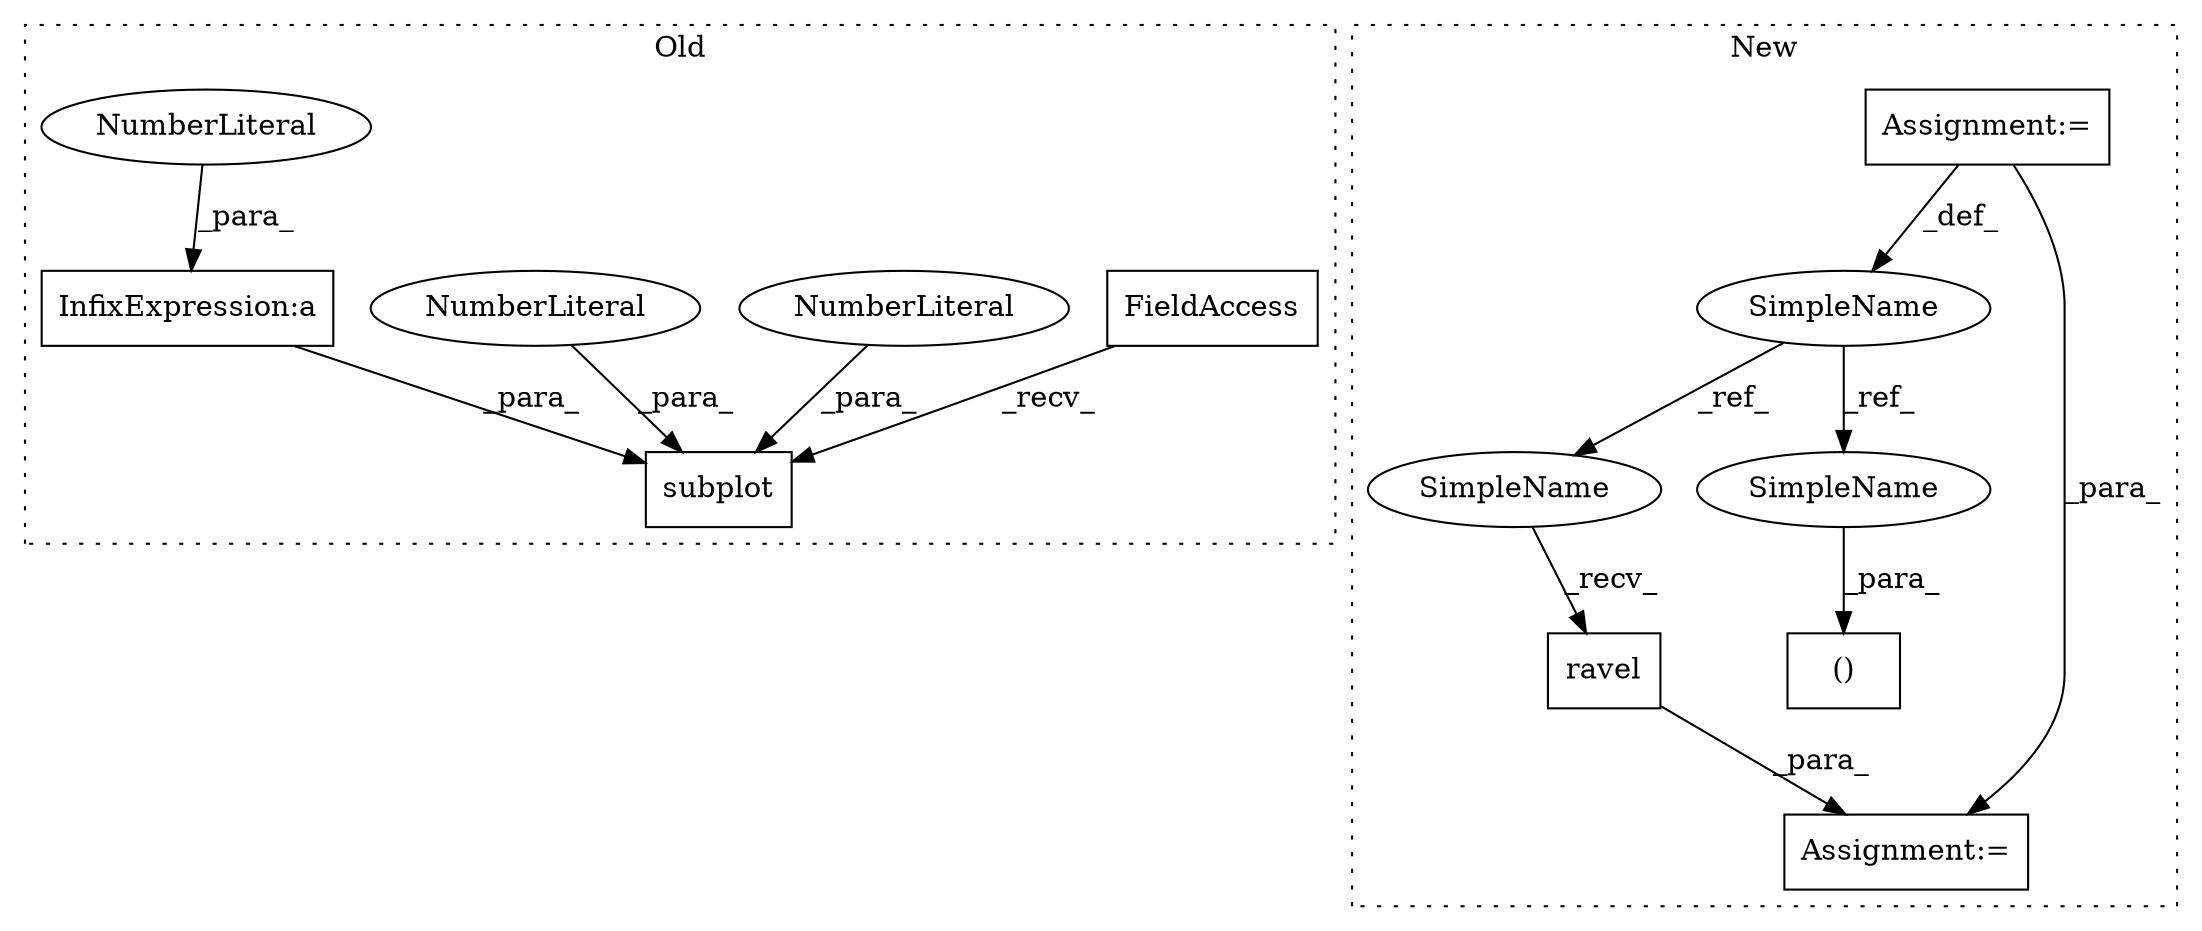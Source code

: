 digraph G {
subgraph cluster0 {
1 [label="subplot" a="32" s="715,732" l="8,1" shape="box"];
3 [label="FieldAccess" a="22" s="697" l="10" shape="box"];
6 [label="NumberLiteral" a="34" s="725" l="1" shape="ellipse"];
7 [label="NumberLiteral" a="34" s="723" l="1" shape="ellipse"];
10 [label="InfixExpression:a" a="27" s="728" l="3" shape="box"];
11 [label="NumberLiteral" a="34" s="731" l="1" shape="ellipse"];
label = "Old";
style="dotted";
}
subgraph cluster1 {
2 [label="ravel" a="32" s="972" l="7" shape="box"];
4 [label="SimpleName" a="42" s="241" l="4" shape="ellipse"];
5 [label="()" a="106" s="577" l="20" shape="box"];
8 [label="Assignment:=" a="7" s="897,979" l="61,2" shape="box"];
9 [label="Assignment:=" a="7" s="241" l="4" shape="box"];
12 [label="SimpleName" a="42" s="967" l="4" shape="ellipse"];
13 [label="SimpleName" a="42" s="593" l="4" shape="ellipse"];
label = "New";
style="dotted";
}
2 -> 8 [label="_para_"];
3 -> 1 [label="_recv_"];
4 -> 12 [label="_ref_"];
4 -> 13 [label="_ref_"];
6 -> 1 [label="_para_"];
7 -> 1 [label="_para_"];
9 -> 4 [label="_def_"];
9 -> 8 [label="_para_"];
10 -> 1 [label="_para_"];
11 -> 10 [label="_para_"];
12 -> 2 [label="_recv_"];
13 -> 5 [label="_para_"];
}